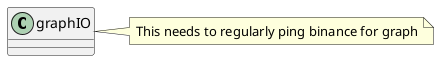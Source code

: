 @startuml


class graphIO{

}
note right
This needs to regularly ping binance for graph
endnote
@enduml